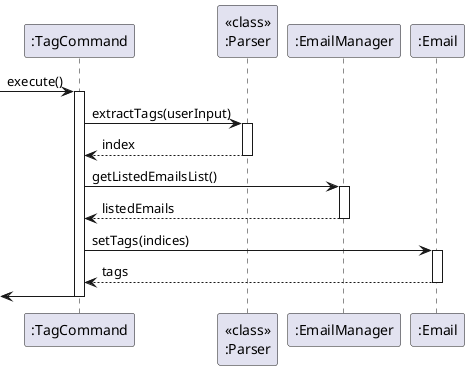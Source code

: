 @startuml
'https://plantuml.com/sequence-diagram

participant ":TagCommand" as TagCommand
participant "<<class>>\n:Parser" as Parser
participant ":EmailManager" as EmailManager
participant ":Email" as Email

[-> TagCommand: execute()
activate TagCommand

TagCommand -> Parser: extractTags(userInput)
activate Parser
Parser --> TagCommand: index
deactivate Parser

TagCommand -> EmailManager: getListedEmailsList()
activate EmailManager
EmailManager --> TagCommand: listedEmails
deactivate EmailManager

TagCommand -> Email: setTags(indices)
activate Email
Email --> TagCommand: tags
deactivate Email

[<- TagCommand
deactivate TagCommand

@enduml